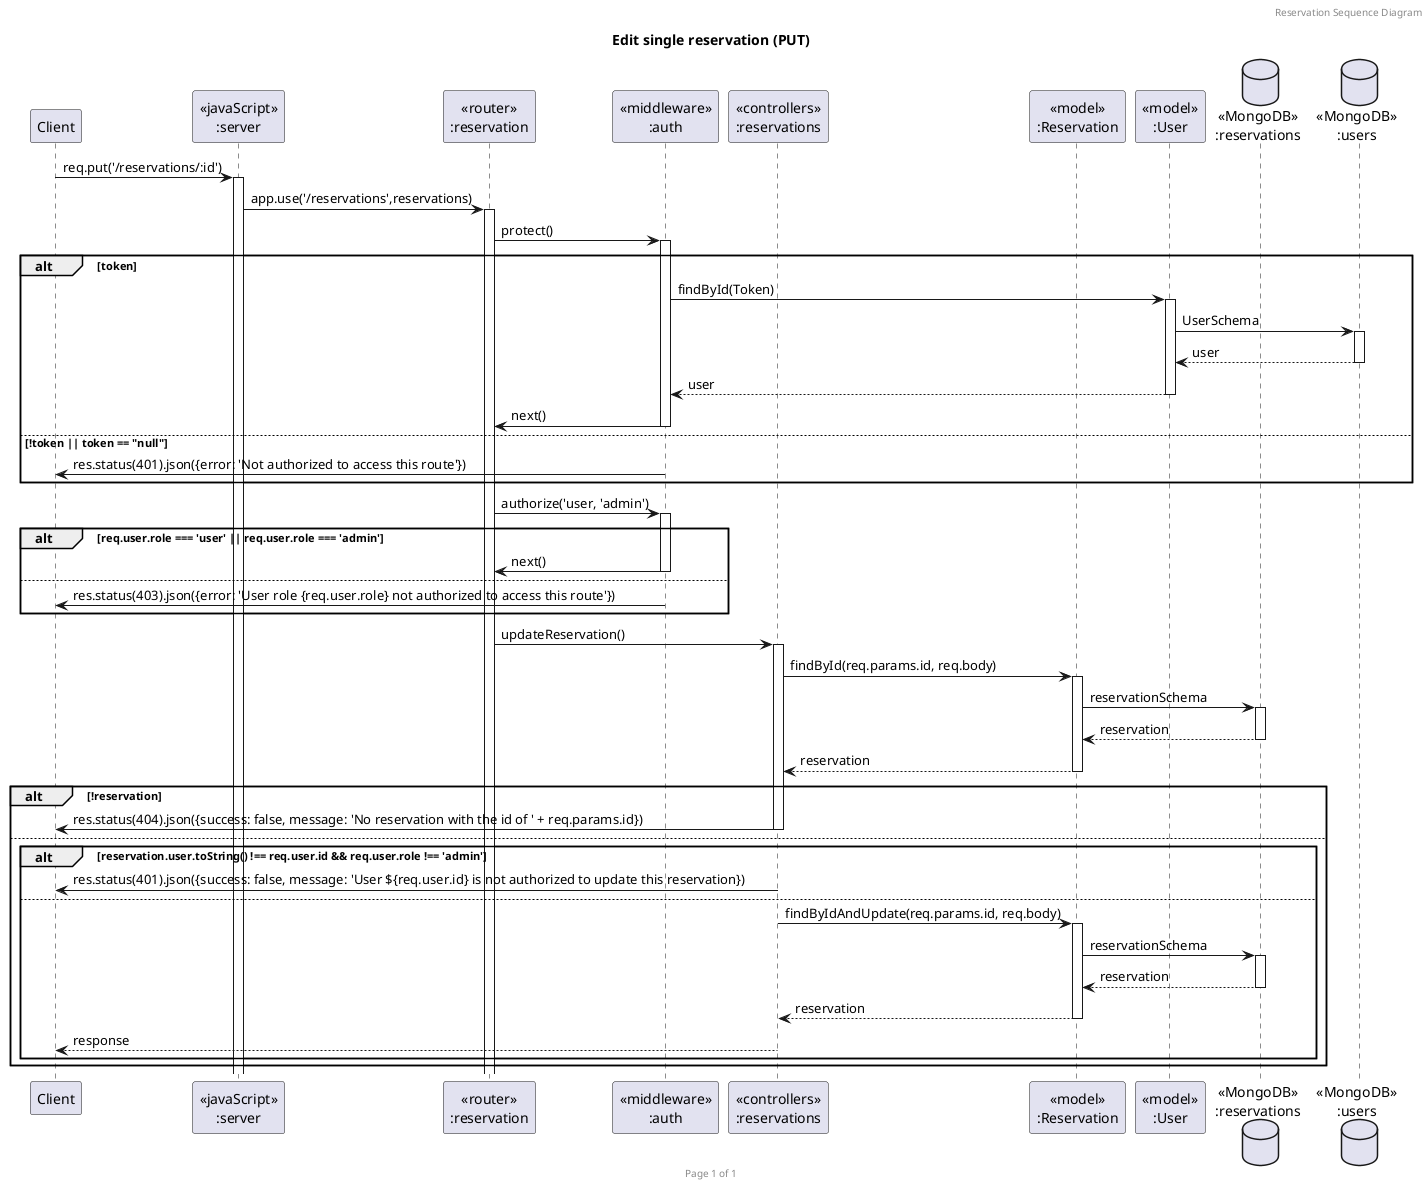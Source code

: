@startuml Edit single reservation (PUT)

header Reservation Sequence Diagram
footer Page %page% of %lastpage%
title "Edit single reservation (PUT)"

participant "Client" as client
participant "<<javaScript>>\n:server" as server
participant "<<router>>\n:reservation" as routerReservation
participant "<<middleware>>\n:auth" as middlewareAuth
participant "<<controllers>>\n:reservations" as controllersReservation
participant "<<model>>\n:Reservation" as modelReservation
participant "<<model>>\n:User" as modelUser
database "<<MongoDB>>\n:reservations" as reservationsDatabase
database "<<MongoDB>>\n:users" as UsersDatabase

client->server ++:req.put('/reservations/:id')
server->routerReservation ++:app.use('/reservations',reservations)
routerReservation -> middlewareAuth ++:protect()
alt token
    middlewareAuth->modelUser ++:findById(Token)
    modelUser->UsersDatabase ++:UserSchema
    modelUser<--UsersDatabase --:user
    middlewareAuth<--modelUser --:user
    middlewareAuth -> routerReservation --:next()
else !token || token == "null"
    middlewareAuth -> client --:res.status(401).json({error: 'Not authorized to access this route'})
end
routerReservation -> middlewareAuth ++:authorize('user, 'admin')
alt req.user.role === 'user' || req.user.role === 'admin'
    middlewareAuth -> routerReservation --:next()
else
    middlewareAuth -> client --:res.status(403).json({error: 'User role {req.user.role} not authorized to access this route'})
end

routerReservation -> controllersReservation ++:updateReservation()
controllersReservation->modelReservation ++:findById(req.params.id, req.body)
modelReservation ->reservationsDatabase ++: reservationSchema
reservationsDatabase --> modelReservation --: reservation
controllersReservation <-- modelReservation --: reservation

alt !reservation
    controllersReservation->client --: res.status(404).json({success: false, message: 'No reservation with the id of ' + req.params.id})
else
    alt reservation.user.toString() !== req.user.id && req.user.role !== 'admin'
        controllersReservation->client --: res.status(401).json({success: false, message: 'User ${req.user.id} is not authorized to update this reservation})
    else
        controllersReservation->modelReservation ++:findByIdAndUpdate(req.params.id, req.body)
        modelReservation ->reservationsDatabase ++: reservationSchema
        reservationsDatabase --> modelReservation --: reservation
        controllersReservation <-- modelReservation --: reservation
        client <-- controllersReservation --: response
    end
end

@enduml